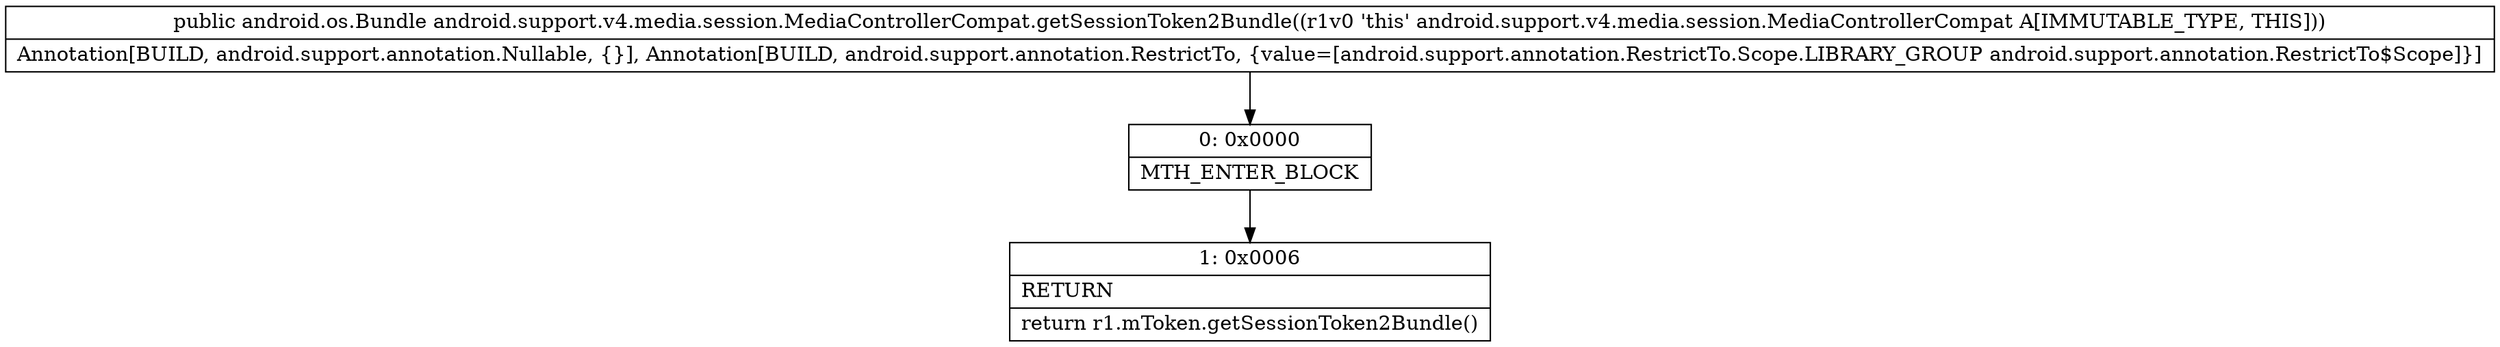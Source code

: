 digraph "CFG forandroid.support.v4.media.session.MediaControllerCompat.getSessionToken2Bundle()Landroid\/os\/Bundle;" {
Node_0 [shape=record,label="{0\:\ 0x0000|MTH_ENTER_BLOCK\l}"];
Node_1 [shape=record,label="{1\:\ 0x0006|RETURN\l|return r1.mToken.getSessionToken2Bundle()\l}"];
MethodNode[shape=record,label="{public android.os.Bundle android.support.v4.media.session.MediaControllerCompat.getSessionToken2Bundle((r1v0 'this' android.support.v4.media.session.MediaControllerCompat A[IMMUTABLE_TYPE, THIS]))  | Annotation[BUILD, android.support.annotation.Nullable, \{\}], Annotation[BUILD, android.support.annotation.RestrictTo, \{value=[android.support.annotation.RestrictTo.Scope.LIBRARY_GROUP android.support.annotation.RestrictTo$Scope]\}]\l}"];
MethodNode -> Node_0;
Node_0 -> Node_1;
}

